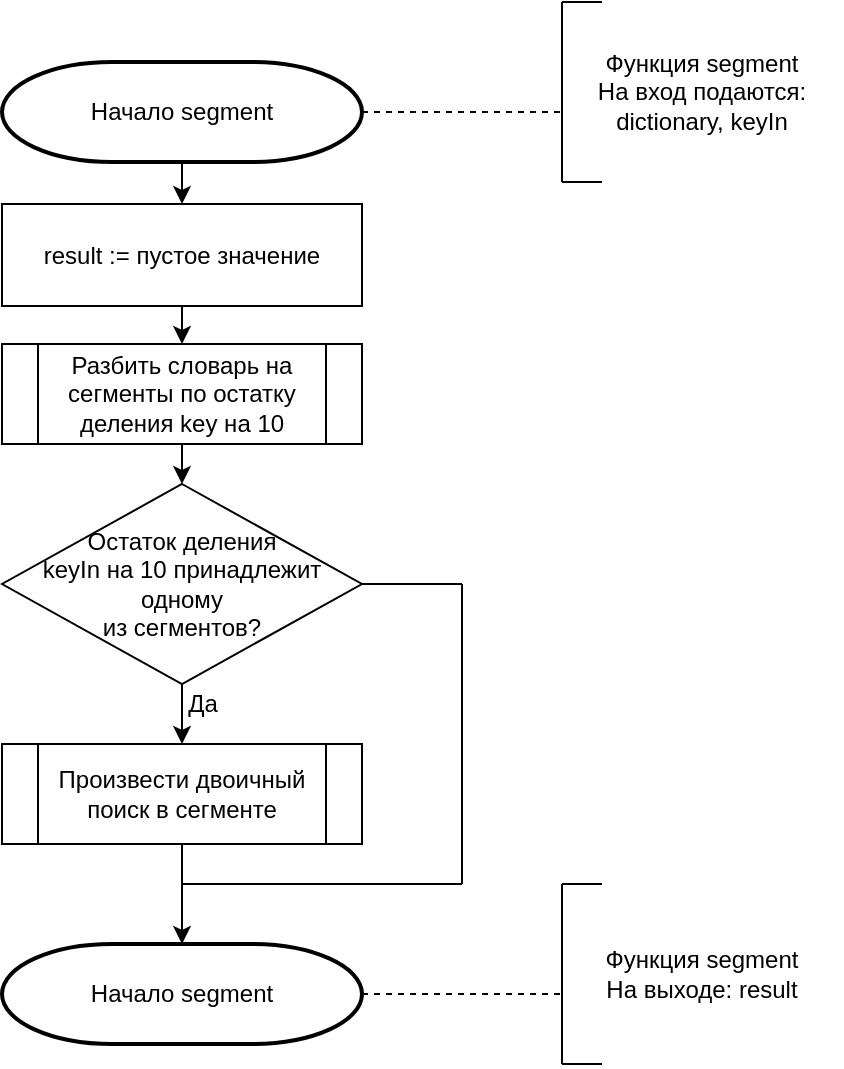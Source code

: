 <mxfile version="14.1.1" type="device"><diagram id="JZ0DpKYBAhKKrlVKoq5G" name="Page-1"><mxGraphModel dx="1038" dy="11786" grid="1" gridSize="10" guides="1" tooltips="1" connect="1" arrows="1" fold="1" page="1" pageScale="1" pageWidth="1827" pageHeight="11169" background="#ffffff" math="0" shadow="0"><root><mxCell id="0"/><mxCell id="1" parent="0"/><mxCell id="otlFVcwwLKbwFnnfT-0p-1" value="Начало segment" style="strokeWidth=2;html=1;shape=mxgraph.flowchart.terminator;whiteSpace=wrap;" vertex="1" parent="1"><mxGeometry x="300" y="-1991" width="180" height="50" as="geometry"/></mxCell><mxCell id="otlFVcwwLKbwFnnfT-0p-2" value="" style="endArrow=classic;html=1;exitX=0.5;exitY=1;exitDx=0;exitDy=0;exitPerimeter=0;entryX=0.5;entryY=0;entryDx=0;entryDy=0;" edge="1" parent="1" source="otlFVcwwLKbwFnnfT-0p-1"><mxGeometry width="50" height="50" relative="1" as="geometry"><mxPoint x="610" y="-1680" as="sourcePoint"/><mxPoint x="390" y="-1920" as="targetPoint"/></mxGeometry></mxCell><mxCell id="otlFVcwwLKbwFnnfT-0p-3" value="" style="endArrow=none;dashed=1;html=1;exitX=1;exitY=0.5;exitDx=0;exitDy=0;exitPerimeter=0;" edge="1" parent="1" source="otlFVcwwLKbwFnnfT-0p-1"><mxGeometry width="50" height="50" relative="1" as="geometry"><mxPoint x="540" y="-1851" as="sourcePoint"/><mxPoint x="580" y="-1966" as="targetPoint"/></mxGeometry></mxCell><mxCell id="otlFVcwwLKbwFnnfT-0p-4" value="" style="endArrow=none;html=1;" edge="1" parent="1"><mxGeometry width="50" height="50" relative="1" as="geometry"><mxPoint x="580" y="-1931" as="sourcePoint"/><mxPoint x="580" y="-2021" as="targetPoint"/></mxGeometry></mxCell><mxCell id="otlFVcwwLKbwFnnfT-0p-5" value="" style="endArrow=none;html=1;" edge="1" parent="1"><mxGeometry width="50" height="50" relative="1" as="geometry"><mxPoint x="580" y="-2021" as="sourcePoint"/><mxPoint x="600" y="-2021" as="targetPoint"/></mxGeometry></mxCell><mxCell id="otlFVcwwLKbwFnnfT-0p-6" value="" style="endArrow=none;html=1;" edge="1" parent="1"><mxGeometry width="50" height="50" relative="1" as="geometry"><mxPoint x="580" y="-1931" as="sourcePoint"/><mxPoint x="600" y="-1931" as="targetPoint"/></mxGeometry></mxCell><mxCell id="otlFVcwwLKbwFnnfT-0p-7" value="Функция segment&lt;br&gt;На вход подаются:&lt;br&gt;dictionary, keyIn" style="text;html=1;strokeColor=none;fillColor=none;align=center;verticalAlign=middle;whiteSpace=wrap;rounded=0;" vertex="1" parent="1"><mxGeometry x="580" y="-2021" width="140" height="90" as="geometry"/></mxCell><mxCell id="otlFVcwwLKbwFnnfT-0p-8" value="result := пустое значение" style="rounded=0;whiteSpace=wrap;html=1;" vertex="1" parent="1"><mxGeometry x="300" y="-1920" width="180" height="51" as="geometry"/></mxCell><mxCell id="otlFVcwwLKbwFnnfT-0p-9" value="Разбить словарь на сегменты по остатку деления key на 10" style="shape=process;whiteSpace=wrap;html=1;backgroundOutline=1;" vertex="1" parent="1"><mxGeometry x="300" y="-1850" width="180" height="50" as="geometry"/></mxCell><mxCell id="otlFVcwwLKbwFnnfT-0p-10" value="Остаток деления &lt;br&gt;keyIn на 10 принадлежит &lt;br&gt;одному &lt;br&gt;из сегментов?" style="rhombus;whiteSpace=wrap;html=1;" vertex="1" parent="1"><mxGeometry x="300" y="-1780" width="180" height="100" as="geometry"/></mxCell><mxCell id="otlFVcwwLKbwFnnfT-0p-11" value="" style="endArrow=classic;html=1;exitX=0.5;exitY=1;exitDx=0;exitDy=0;entryX=0.5;entryY=0;entryDx=0;entryDy=0;" edge="1" parent="1" source="otlFVcwwLKbwFnnfT-0p-8" target="otlFVcwwLKbwFnnfT-0p-9"><mxGeometry width="50" height="50" relative="1" as="geometry"><mxPoint x="540" y="-1650" as="sourcePoint"/><mxPoint x="590" y="-1700" as="targetPoint"/></mxGeometry></mxCell><mxCell id="otlFVcwwLKbwFnnfT-0p-12" value="" style="endArrow=classic;html=1;exitX=0.5;exitY=1;exitDx=0;exitDy=0;entryX=0.5;entryY=0;entryDx=0;entryDy=0;" edge="1" parent="1" source="otlFVcwwLKbwFnnfT-0p-9" target="otlFVcwwLKbwFnnfT-0p-10"><mxGeometry width="50" height="50" relative="1" as="geometry"><mxPoint x="620" y="-1610" as="sourcePoint"/><mxPoint x="670" y="-1660" as="targetPoint"/></mxGeometry></mxCell><mxCell id="otlFVcwwLKbwFnnfT-0p-13" value="Произвести двоичный поиск в сегменте" style="shape=process;whiteSpace=wrap;html=1;backgroundOutline=1;" vertex="1" parent="1"><mxGeometry x="300" y="-1650" width="180" height="50" as="geometry"/></mxCell><mxCell id="otlFVcwwLKbwFnnfT-0p-14" value="" style="endArrow=classic;html=1;exitX=0.5;exitY=1;exitDx=0;exitDy=0;entryX=0.5;entryY=0;entryDx=0;entryDy=0;" edge="1" parent="1" source="otlFVcwwLKbwFnnfT-0p-10" target="otlFVcwwLKbwFnnfT-0p-13"><mxGeometry width="50" height="50" relative="1" as="geometry"><mxPoint x="280" y="-1460" as="sourcePoint"/><mxPoint x="330" y="-1510" as="targetPoint"/></mxGeometry></mxCell><mxCell id="otlFVcwwLKbwFnnfT-0p-15" value="Да" style="text;html=1;align=center;verticalAlign=middle;resizable=0;points=[];autosize=1;" vertex="1" parent="1"><mxGeometry x="385" y="-1680" width="30" height="20" as="geometry"/></mxCell><mxCell id="otlFVcwwLKbwFnnfT-0p-16" value="Начало segment" style="strokeWidth=2;html=1;shape=mxgraph.flowchart.terminator;whiteSpace=wrap;" vertex="1" parent="1"><mxGeometry x="300" y="-1550" width="180" height="50" as="geometry"/></mxCell><mxCell id="otlFVcwwLKbwFnnfT-0p-17" value="" style="endArrow=none;html=1;exitX=1;exitY=0.5;exitDx=0;exitDy=0;" edge="1" parent="1" source="otlFVcwwLKbwFnnfT-0p-10"><mxGeometry width="50" height="50" relative="1" as="geometry"><mxPoint x="680" y="-1660" as="sourcePoint"/><mxPoint x="530" y="-1730" as="targetPoint"/></mxGeometry></mxCell><mxCell id="otlFVcwwLKbwFnnfT-0p-18" value="" style="endArrow=none;html=1;" edge="1" parent="1"><mxGeometry width="50" height="50" relative="1" as="geometry"><mxPoint x="530" y="-1580" as="sourcePoint"/><mxPoint x="530" y="-1730" as="targetPoint"/></mxGeometry></mxCell><mxCell id="otlFVcwwLKbwFnnfT-0p-19" value="" style="endArrow=classic;html=1;exitX=0.5;exitY=1;exitDx=0;exitDy=0;entryX=0.5;entryY=0;entryDx=0;entryDy=0;entryPerimeter=0;" edge="1" parent="1" source="otlFVcwwLKbwFnnfT-0p-13" target="otlFVcwwLKbwFnnfT-0p-16"><mxGeometry width="50" height="50" relative="1" as="geometry"><mxPoint x="420" y="-1390" as="sourcePoint"/><mxPoint x="470" y="-1440" as="targetPoint"/></mxGeometry></mxCell><mxCell id="otlFVcwwLKbwFnnfT-0p-20" value="" style="endArrow=none;html=1;" edge="1" parent="1"><mxGeometry width="50" height="50" relative="1" as="geometry"><mxPoint x="390" y="-1580" as="sourcePoint"/><mxPoint x="530" y="-1580" as="targetPoint"/></mxGeometry></mxCell><mxCell id="otlFVcwwLKbwFnnfT-0p-21" value="" style="endArrow=none;dashed=1;html=1;exitX=1;exitY=0.5;exitDx=0;exitDy=0;exitPerimeter=0;" edge="1" parent="1"><mxGeometry width="50" height="50" relative="1" as="geometry"><mxPoint x="480" y="-1525" as="sourcePoint"/><mxPoint x="580" y="-1525" as="targetPoint"/></mxGeometry></mxCell><mxCell id="otlFVcwwLKbwFnnfT-0p-22" value="" style="endArrow=none;html=1;" edge="1" parent="1"><mxGeometry width="50" height="50" relative="1" as="geometry"><mxPoint x="580" y="-1490" as="sourcePoint"/><mxPoint x="580" y="-1580" as="targetPoint"/></mxGeometry></mxCell><mxCell id="otlFVcwwLKbwFnnfT-0p-23" value="" style="endArrow=none;html=1;" edge="1" parent="1"><mxGeometry width="50" height="50" relative="1" as="geometry"><mxPoint x="580" y="-1580" as="sourcePoint"/><mxPoint x="600" y="-1580" as="targetPoint"/></mxGeometry></mxCell><mxCell id="otlFVcwwLKbwFnnfT-0p-24" value="" style="endArrow=none;html=1;" edge="1" parent="1"><mxGeometry width="50" height="50" relative="1" as="geometry"><mxPoint x="580" y="-1490" as="sourcePoint"/><mxPoint x="600" y="-1490" as="targetPoint"/></mxGeometry></mxCell><mxCell id="otlFVcwwLKbwFnnfT-0p-25" value="Функция segment&lt;br&gt;На выходе: result" style="text;html=1;strokeColor=none;fillColor=none;align=center;verticalAlign=middle;whiteSpace=wrap;rounded=0;" vertex="1" parent="1"><mxGeometry x="580" y="-1580" width="140" height="90" as="geometry"/></mxCell></root></mxGraphModel></diagram></mxfile>